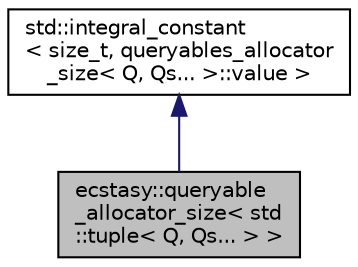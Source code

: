 digraph "ecstasy::queryable_allocator_size&lt; std::tuple&lt; Q, Qs... &gt; &gt;"
{
 // LATEX_PDF_SIZE
  edge [fontname="Helvetica",fontsize="10",labelfontname="Helvetica",labelfontsize="10"];
  node [fontname="Helvetica",fontsize="10",shape=record];
  Node1 [label="ecstasy::queryable\l_allocator_size\< std\l::tuple\< Q, Qs... \> \>",height=0.2,width=0.4,color="black", fillcolor="grey75", style="filled", fontcolor="black",tooltip="Get the allocator required size for this queryable."];
  Node2 -> Node1 [dir="back",color="midnightblue",fontsize="10",style="solid",fontname="Helvetica"];
  Node2 [label="std::integral_constant\l\< size_t, queryables_allocator\l_size\< Q, Qs... \>::value \>",height=0.2,width=0.4,color="black", fillcolor="white", style="filled",URL="/home/runner/work/ecstasy/ecstasy/doc/external/cppreference-doxygen-web.tag.xml$cpp/types/integral_constant.html",tooltip=" "];
}
